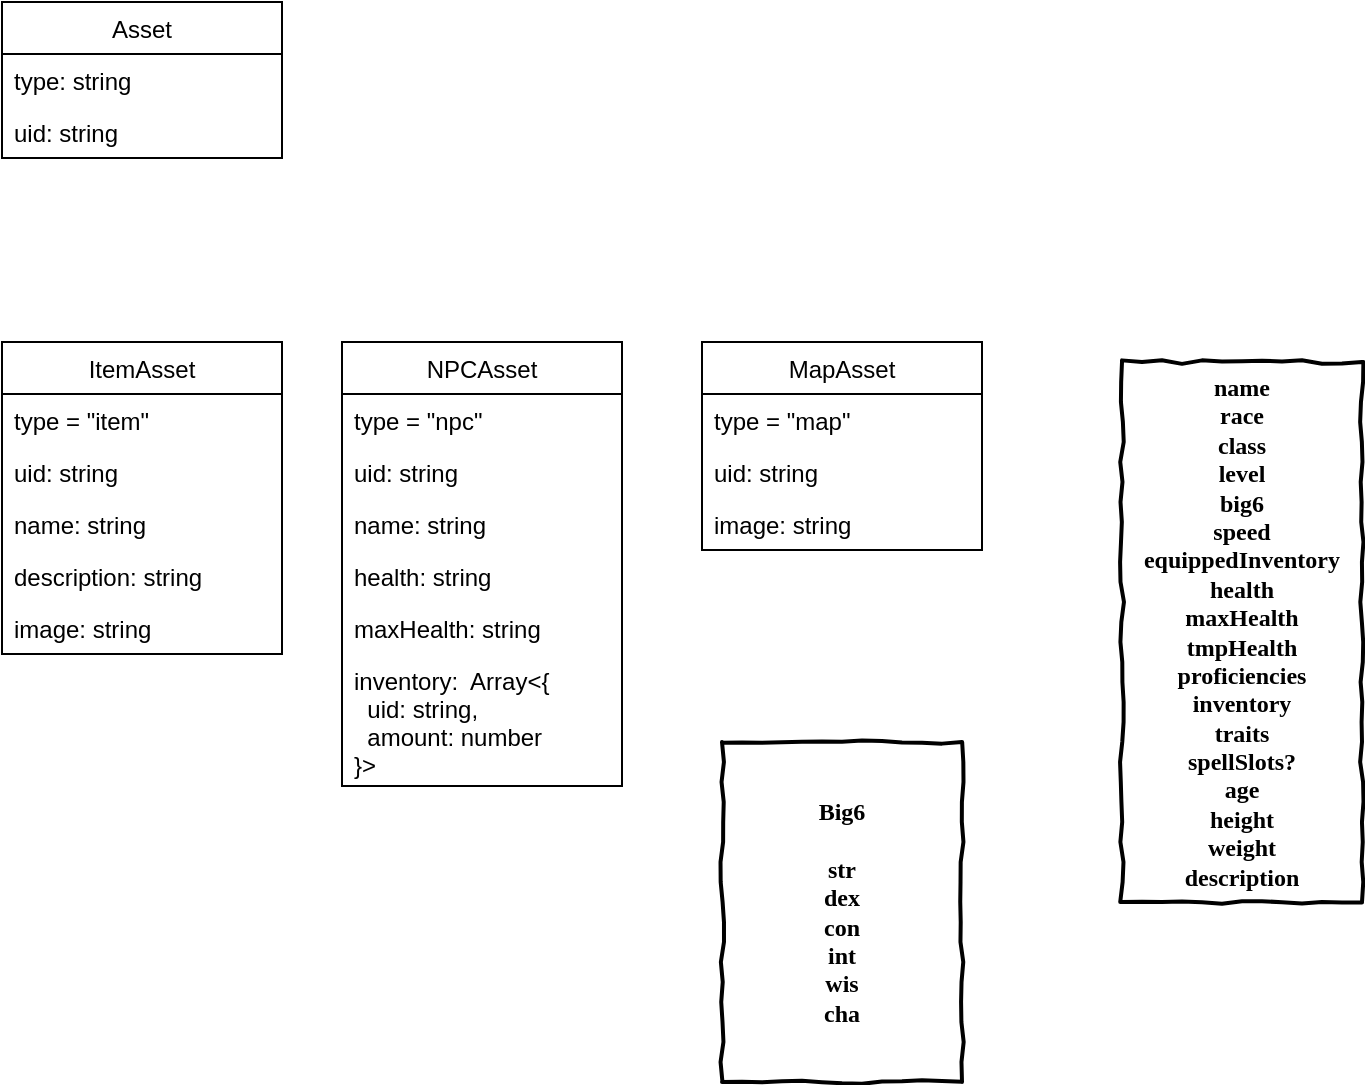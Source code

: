 <mxfile version="13.0.3" type="github"><diagram id="C5RBs43oDa-KdzZeNtuy" name="Page-1"><mxGraphModel dx="946" dy="614" grid="1" gridSize="10" guides="1" tooltips="1" connect="1" arrows="1" fold="1" page="1" pageScale="1" pageWidth="827" pageHeight="1169" math="0" shadow="0"><root><mxCell id="WIyWlLk6GJQsqaUBKTNV-0"/><mxCell id="WIyWlLk6GJQsqaUBKTNV-1" parent="WIyWlLk6GJQsqaUBKTNV-0"/><mxCell id="pFlKExVDNDoXDg2fkRf--0" value="ItemAsset" style="swimlane;fontStyle=0;childLayout=stackLayout;horizontal=1;startSize=26;fillColor=none;horizontalStack=0;resizeParent=1;resizeParentMax=0;resizeLast=0;collapsible=1;marginBottom=0;" vertex="1" parent="WIyWlLk6GJQsqaUBKTNV-1"><mxGeometry x="40" y="210" width="140" height="156" as="geometry"/></mxCell><mxCell id="pFlKExVDNDoXDg2fkRf--1" value="type = &quot;item&quot;" style="text;strokeColor=none;fillColor=none;align=left;verticalAlign=top;spacingLeft=4;spacingRight=4;overflow=hidden;rotatable=0;points=[[0,0.5],[1,0.5]];portConstraint=eastwest;" vertex="1" parent="pFlKExVDNDoXDg2fkRf--0"><mxGeometry y="26" width="140" height="26" as="geometry"/></mxCell><mxCell id="pFlKExVDNDoXDg2fkRf--29" value="uid: string" style="text;strokeColor=none;fillColor=none;align=left;verticalAlign=top;spacingLeft=4;spacingRight=4;overflow=hidden;rotatable=0;points=[[0,0.5],[1,0.5]];portConstraint=eastwest;" vertex="1" parent="pFlKExVDNDoXDg2fkRf--0"><mxGeometry y="52" width="140" height="26" as="geometry"/></mxCell><mxCell id="pFlKExVDNDoXDg2fkRf--9" value="name: string" style="text;strokeColor=none;fillColor=none;align=left;verticalAlign=top;spacingLeft=4;spacingRight=4;overflow=hidden;rotatable=0;points=[[0,0.5],[1,0.5]];portConstraint=eastwest;" vertex="1" parent="pFlKExVDNDoXDg2fkRf--0"><mxGeometry y="78" width="140" height="26" as="geometry"/></mxCell><mxCell id="pFlKExVDNDoXDg2fkRf--25" value="description: string" style="text;strokeColor=none;fillColor=none;align=left;verticalAlign=top;spacingLeft=4;spacingRight=4;overflow=hidden;rotatable=0;points=[[0,0.5],[1,0.5]];portConstraint=eastwest;" vertex="1" parent="pFlKExVDNDoXDg2fkRf--0"><mxGeometry y="104" width="140" height="26" as="geometry"/></mxCell><mxCell id="pFlKExVDNDoXDg2fkRf--10" value="image: string" style="text;strokeColor=none;fillColor=none;align=left;verticalAlign=top;spacingLeft=4;spacingRight=4;overflow=hidden;rotatable=0;points=[[0,0.5],[1,0.5]];portConstraint=eastwest;" vertex="1" parent="pFlKExVDNDoXDg2fkRf--0"><mxGeometry y="130" width="140" height="26" as="geometry"/></mxCell><mxCell id="pFlKExVDNDoXDg2fkRf--13" value="NPCAsset" style="swimlane;fontStyle=0;childLayout=stackLayout;horizontal=1;startSize=26;fillColor=none;horizontalStack=0;resizeParent=1;resizeParentMax=0;resizeLast=0;collapsible=1;marginBottom=0;" vertex="1" parent="WIyWlLk6GJQsqaUBKTNV-1"><mxGeometry x="210" y="210" width="140" height="222" as="geometry"/></mxCell><mxCell id="pFlKExVDNDoXDg2fkRf--14" value="type = &quot;npc&quot;" style="text;strokeColor=none;fillColor=none;align=left;verticalAlign=top;spacingLeft=4;spacingRight=4;overflow=hidden;rotatable=0;points=[[0,0.5],[1,0.5]];portConstraint=eastwest;" vertex="1" parent="pFlKExVDNDoXDg2fkRf--13"><mxGeometry y="26" width="140" height="26" as="geometry"/></mxCell><mxCell id="pFlKExVDNDoXDg2fkRf--30" value="uid: string" style="text;strokeColor=none;fillColor=none;align=left;verticalAlign=top;spacingLeft=4;spacingRight=4;overflow=hidden;rotatable=0;points=[[0,0.5],[1,0.5]];portConstraint=eastwest;" vertex="1" parent="pFlKExVDNDoXDg2fkRf--13"><mxGeometry y="52" width="140" height="26" as="geometry"/></mxCell><mxCell id="pFlKExVDNDoXDg2fkRf--15" value="name: string" style="text;strokeColor=none;fillColor=none;align=left;verticalAlign=top;spacingLeft=4;spacingRight=4;overflow=hidden;rotatable=0;points=[[0,0.5],[1,0.5]];portConstraint=eastwest;" vertex="1" parent="pFlKExVDNDoXDg2fkRf--13"><mxGeometry y="78" width="140" height="26" as="geometry"/></mxCell><mxCell id="pFlKExVDNDoXDg2fkRf--16" value="health: string" style="text;strokeColor=none;fillColor=none;align=left;verticalAlign=top;spacingLeft=4;spacingRight=4;overflow=hidden;rotatable=0;points=[[0,0.5],[1,0.5]];portConstraint=eastwest;" vertex="1" parent="pFlKExVDNDoXDg2fkRf--13"><mxGeometry y="104" width="140" height="26" as="geometry"/></mxCell><mxCell id="pFlKExVDNDoXDg2fkRf--32" value="maxHealth: string" style="text;strokeColor=none;fillColor=none;align=left;verticalAlign=top;spacingLeft=4;spacingRight=4;overflow=hidden;rotatable=0;points=[[0,0.5],[1,0.5]];portConstraint=eastwest;" vertex="1" parent="pFlKExVDNDoXDg2fkRf--13"><mxGeometry y="130" width="140" height="26" as="geometry"/></mxCell><mxCell id="pFlKExVDNDoXDg2fkRf--17" value="inventory:  Array&lt;{&#10;  uid: string, &#10;  amount: number&#10;}&gt;" style="text;strokeColor=none;fillColor=none;align=left;verticalAlign=top;spacingLeft=4;spacingRight=4;overflow=hidden;rotatable=0;points=[[0,0.5],[1,0.5]];portConstraint=eastwest;" vertex="1" parent="pFlKExVDNDoXDg2fkRf--13"><mxGeometry y="156" width="140" height="66" as="geometry"/></mxCell><mxCell id="pFlKExVDNDoXDg2fkRf--18" value="MapAsset" style="swimlane;fontStyle=0;childLayout=stackLayout;horizontal=1;startSize=26;fillColor=none;horizontalStack=0;resizeParent=1;resizeParentMax=0;resizeLast=0;collapsible=1;marginBottom=0;" vertex="1" parent="WIyWlLk6GJQsqaUBKTNV-1"><mxGeometry x="390" y="210" width="140" height="104" as="geometry"/></mxCell><mxCell id="pFlKExVDNDoXDg2fkRf--19" value="type = &quot;map&quot;" style="text;strokeColor=none;fillColor=none;align=left;verticalAlign=top;spacingLeft=4;spacingRight=4;overflow=hidden;rotatable=0;points=[[0,0.5],[1,0.5]];portConstraint=eastwest;" vertex="1" parent="pFlKExVDNDoXDg2fkRf--18"><mxGeometry y="26" width="140" height="26" as="geometry"/></mxCell><mxCell id="pFlKExVDNDoXDg2fkRf--31" value="uid: string" style="text;strokeColor=none;fillColor=none;align=left;verticalAlign=top;spacingLeft=4;spacingRight=4;overflow=hidden;rotatable=0;points=[[0,0.5],[1,0.5]];portConstraint=eastwest;" vertex="1" parent="pFlKExVDNDoXDg2fkRf--18"><mxGeometry y="52" width="140" height="26" as="geometry"/></mxCell><mxCell id="pFlKExVDNDoXDg2fkRf--20" value="image: string" style="text;strokeColor=none;fillColor=none;align=left;verticalAlign=top;spacingLeft=4;spacingRight=4;overflow=hidden;rotatable=0;points=[[0,0.5],[1,0.5]];portConstraint=eastwest;" vertex="1" parent="pFlKExVDNDoXDg2fkRf--18"><mxGeometry y="78" width="140" height="26" as="geometry"/></mxCell><mxCell id="pFlKExVDNDoXDg2fkRf--4" value="Asset" style="swimlane;fontStyle=0;childLayout=stackLayout;horizontal=1;startSize=26;fillColor=none;horizontalStack=0;resizeParent=1;resizeParentMax=0;resizeLast=0;collapsible=1;marginBottom=0;" vertex="1" parent="WIyWlLk6GJQsqaUBKTNV-1"><mxGeometry x="40" y="40" width="140" height="78" as="geometry"/></mxCell><mxCell id="pFlKExVDNDoXDg2fkRf--5" value="type: string" style="text;strokeColor=none;fillColor=none;align=left;verticalAlign=top;spacingLeft=4;spacingRight=4;overflow=hidden;rotatable=0;points=[[0,0.5],[1,0.5]];portConstraint=eastwest;" vertex="1" parent="pFlKExVDNDoXDg2fkRf--4"><mxGeometry y="26" width="140" height="26" as="geometry"/></mxCell><mxCell id="pFlKExVDNDoXDg2fkRf--6" value="uid: string" style="text;strokeColor=none;fillColor=none;align=left;verticalAlign=top;spacingLeft=4;spacingRight=4;overflow=hidden;rotatable=0;points=[[0,0.5],[1,0.5]];portConstraint=eastwest;" vertex="1" parent="pFlKExVDNDoXDg2fkRf--4"><mxGeometry y="52" width="140" height="26" as="geometry"/></mxCell><mxCell id="pFlKExVDNDoXDg2fkRf--34" value="name&lt;br&gt;race&lt;br&gt;class&lt;br&gt;level&lt;br&gt;big6&lt;br&gt;speed&lt;br&gt;equippedInventory&lt;br&gt;health&lt;br&gt;maxHealth&lt;br&gt;tmpHealth&lt;br&gt;proficiencies&lt;br&gt;inventory&lt;br&gt;traits&lt;br&gt;spellSlots?&lt;br&gt;age&lt;br&gt;height&lt;br&gt;weight&lt;br&gt;description" style="html=1;whiteSpace=wrap;comic=1;strokeWidth=2;fontFamily=Comic Sans MS;fontStyle=1;" vertex="1" parent="WIyWlLk6GJQsqaUBKTNV-1"><mxGeometry x="600" y="220" width="120" height="270" as="geometry"/></mxCell><mxCell id="pFlKExVDNDoXDg2fkRf--35" value="Big6&lt;br&gt;&lt;br&gt;str&lt;br&gt;dex&lt;br&gt;con&lt;br&gt;int&lt;br&gt;wis&lt;br&gt;cha" style="html=1;whiteSpace=wrap;comic=1;strokeWidth=2;fontFamily=Comic Sans MS;fontStyle=1;" vertex="1" parent="WIyWlLk6GJQsqaUBKTNV-1"><mxGeometry x="400" y="410" width="120" height="170" as="geometry"/></mxCell></root></mxGraphModel></diagram></mxfile>
